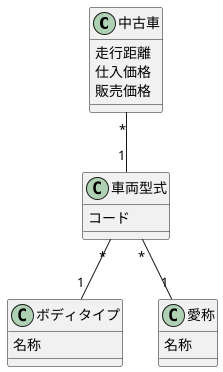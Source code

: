 @startuml

class 中古車 {
  走行距離
  仕入価格
  販売価格
}

class 車両型式 {
  コード
}

class ボディタイプ {
  名称
}

class 愛称 {
  名称
}

中古車 "*"--"1" 車両型式
車両型式 "*"--"1" ボディタイプ
車両型式 "*"--"1" 愛称

@enduml
